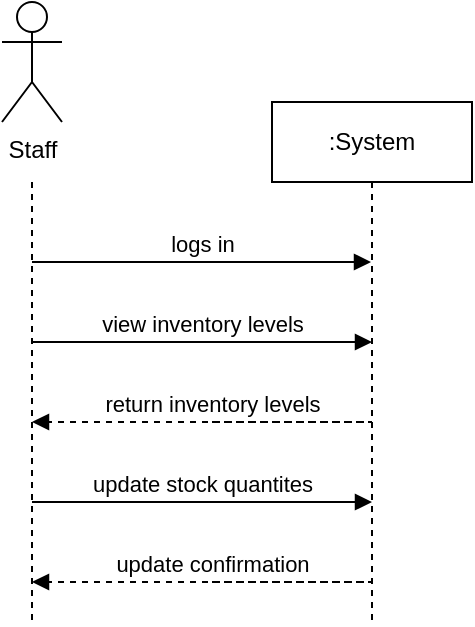 <mxfile version="24.7.8">
  <diagram name="Page-1" id="2YBvvXClWsGukQMizWep">
    <mxGraphModel dx="1434" dy="738" grid="1" gridSize="10" guides="1" tooltips="1" connect="1" arrows="1" fold="1" page="1" pageScale="1" pageWidth="850" pageHeight="1100" math="0" shadow="0">
      <root>
        <mxCell id="0" />
        <mxCell id="1" parent="0" />
        <mxCell id="aM9ryv3xv72pqoxQDRHE-5" value=":System" style="shape=umlLifeline;perimeter=lifelinePerimeter;whiteSpace=wrap;html=1;container=0;dropTarget=0;collapsible=0;recursiveResize=0;outlineConnect=0;portConstraint=eastwest;newEdgeStyle={&quot;edgeStyle&quot;:&quot;elbowEdgeStyle&quot;,&quot;elbow&quot;:&quot;vertical&quot;,&quot;curved&quot;:0,&quot;rounded&quot;:0};" parent="1" vertex="1">
          <mxGeometry x="220" y="100" width="100" height="260" as="geometry" />
        </mxCell>
        <mxCell id="aM9ryv3xv72pqoxQDRHE-7" value="logs in" style="html=1;verticalAlign=bottom;endArrow=block;edgeStyle=elbowEdgeStyle;elbow=horizontal;curved=0;rounded=0;" parent="1" target="aM9ryv3xv72pqoxQDRHE-5" edge="1">
          <mxGeometry relative="1" as="geometry">
            <mxPoint x="100" y="180" as="sourcePoint" />
            <Array as="points">
              <mxPoint x="180" y="180" />
            </Array>
            <mxPoint x="230" y="180" as="targetPoint" />
          </mxGeometry>
        </mxCell>
        <mxCell id="S-7Q8Y89L5ONiSAPhhE5-4" style="edgeStyle=orthogonalEdgeStyle;rounded=0;orthogonalLoop=1;jettySize=auto;html=1;dashed=1;endArrow=none;endFill=0;" edge="1" parent="1">
          <mxGeometry relative="1" as="geometry">
            <mxPoint x="100" y="360" as="targetPoint" />
            <mxPoint x="100" y="140" as="sourcePoint" />
          </mxGeometry>
        </mxCell>
        <mxCell id="S-7Q8Y89L5ONiSAPhhE5-1" value="Staff" style="shape=umlActor;verticalLabelPosition=bottom;verticalAlign=top;html=1;outlineConnect=0;" vertex="1" parent="1">
          <mxGeometry x="85" y="50" width="30" height="60" as="geometry" />
        </mxCell>
        <mxCell id="S-7Q8Y89L5ONiSAPhhE5-5" value="view inventory levels" style="html=1;verticalAlign=bottom;endArrow=block;edgeStyle=elbowEdgeStyle;elbow=vertical;curved=0;rounded=0;" edge="1" parent="1">
          <mxGeometry relative="1" as="geometry">
            <mxPoint x="100" y="220" as="sourcePoint" />
            <Array as="points">
              <mxPoint x="180" y="220" />
            </Array>
            <mxPoint x="270" y="220" as="targetPoint" />
          </mxGeometry>
        </mxCell>
        <mxCell id="S-7Q8Y89L5ONiSAPhhE5-8" value="return inventory levels" style="html=1;verticalAlign=bottom;endArrow=block;edgeStyle=elbowEdgeStyle;elbow=vertical;curved=0;rounded=0;dashed=1;" edge="1" parent="1">
          <mxGeometry x="0.28" relative="1" as="geometry">
            <mxPoint x="190" y="260" as="sourcePoint" />
            <Array as="points">
              <mxPoint x="270" y="260" />
            </Array>
            <mxPoint x="100" y="260" as="targetPoint" />
            <mxPoint as="offset" />
          </mxGeometry>
        </mxCell>
        <mxCell id="S-7Q8Y89L5ONiSAPhhE5-9" value="update stock quantites" style="html=1;verticalAlign=bottom;endArrow=block;edgeStyle=elbowEdgeStyle;elbow=vertical;curved=0;rounded=0;" edge="1" parent="1">
          <mxGeometry relative="1" as="geometry">
            <mxPoint x="100" y="300" as="sourcePoint" />
            <Array as="points">
              <mxPoint x="180" y="300" />
            </Array>
            <mxPoint x="270" y="300" as="targetPoint" />
          </mxGeometry>
        </mxCell>
        <mxCell id="S-7Q8Y89L5ONiSAPhhE5-13" value="update confirmation" style="html=1;verticalAlign=bottom;endArrow=block;edgeStyle=elbowEdgeStyle;elbow=vertical;curved=0;rounded=0;dashed=1;" edge="1" parent="1">
          <mxGeometry x="0.28" relative="1" as="geometry">
            <mxPoint x="190" y="340" as="sourcePoint" />
            <Array as="points">
              <mxPoint x="270" y="340" />
            </Array>
            <mxPoint x="100" y="340" as="targetPoint" />
            <mxPoint as="offset" />
          </mxGeometry>
        </mxCell>
      </root>
    </mxGraphModel>
  </diagram>
</mxfile>
